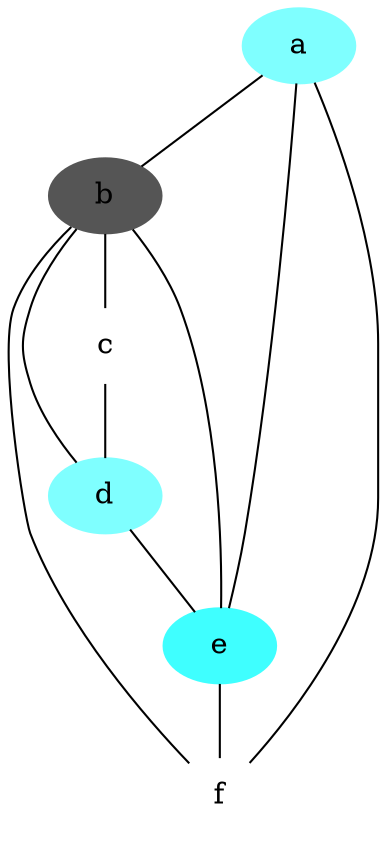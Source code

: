 graph graphname {
	node [color=white,
		style=filled
	];
	a	 [color="#7fffff"];
	b	 [color="#555555"];
	a -- b;
	f	 [color="#ffffff"];
	a -- f;
	e	 [color="#3fffff"];
	a -- e;
	b -- f;
	b -- e;
	d	 [color="#7fffff"];
	b -- d;
	c	 [color="#ffffff"];
	b -- c;
	e -- f;
	d -- e;
	c -- d;
}
